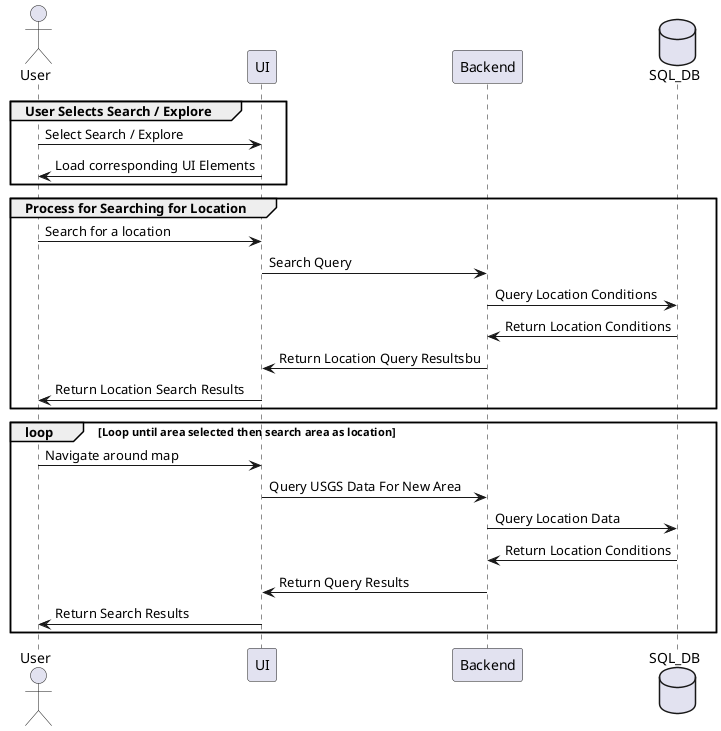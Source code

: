 @startuml BlueLinesSequenceDiagram

skinparam Shadowing false

database "SQL_DB" order 4
actor "User"

group User Selects Search / Explore
User -> UI: Select Search / Explore
UI -> User: Load corresponding UI Elements
end

group Process for Searching for Location
User -> UI: Search for a location
UI -> Backend: Search Query
Backend -> SQL_DB: Query Location Conditions
SQL_DB -> Backend: Return Location Conditions
Backend -> UI: Return Location Query Resultsbu
UI -> User: Return Location Search Results
end

loop Loop until area selected then search area as location
User -> UI: Navigate around map
UI -> Backend: Query USGS Data For New Area
Backend -> SQL_DB: Query Location Data
SQL_DB -> Backend: Return Location Conditions
Backend -> UI: Return Query Results
UI -> User: Return Search Results
end

@enduml